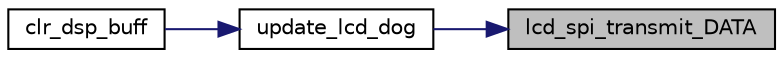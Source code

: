 digraph "lcd_spi_transmit_DATA"
{
 // LATEX_PDF_SIZE
  edge [fontname="Helvetica",fontsize="10",labelfontname="Helvetica",labelfontsize="10"];
  node [fontname="Helvetica",fontsize="10",shape=record];
  rankdir="RL";
  Node1 [label="lcd_spi_transmit_DATA",height=0.2,width=0.4,color="black", fillcolor="grey75", style="filled", fontcolor="black",tooltip=" "];
  Node1 -> Node2 [dir="back",color="midnightblue",fontsize="10",style="solid"];
  Node2 [label="update_lcd_dog",height=0.2,width=0.4,color="black", fillcolor="white", style="filled",URL="$lcd_8h.html#a130db492e8cd5bb6382659d6279ba4bb",tooltip=" "];
  Node2 -> Node3 [dir="back",color="midnightblue",fontsize="10",style="solid"];
  Node3 [label="clr_dsp_buff",height=0.2,width=0.4,color="black", fillcolor="white", style="filled",URL="$lcd_8h.html#a6606d0f5a079141d7c98950307113330",tooltip=" "];
}
